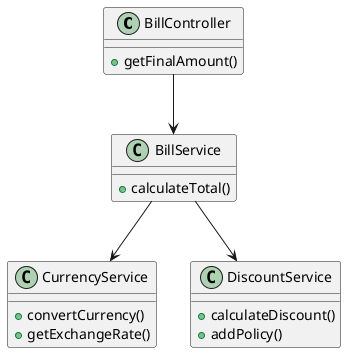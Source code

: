 @startuml
class BillController {
  +getFinalAmount()
}

class BillService {
  +calculateTotal()
}

class CurrencyService {
  +convertCurrency()
  +getExchangeRate()
}

class DiscountService {
  +calculateDiscount()
  +addPolicy()
}

BillController --> BillService
BillService --> CurrencyService
BillService --> DiscountService
@enduml

